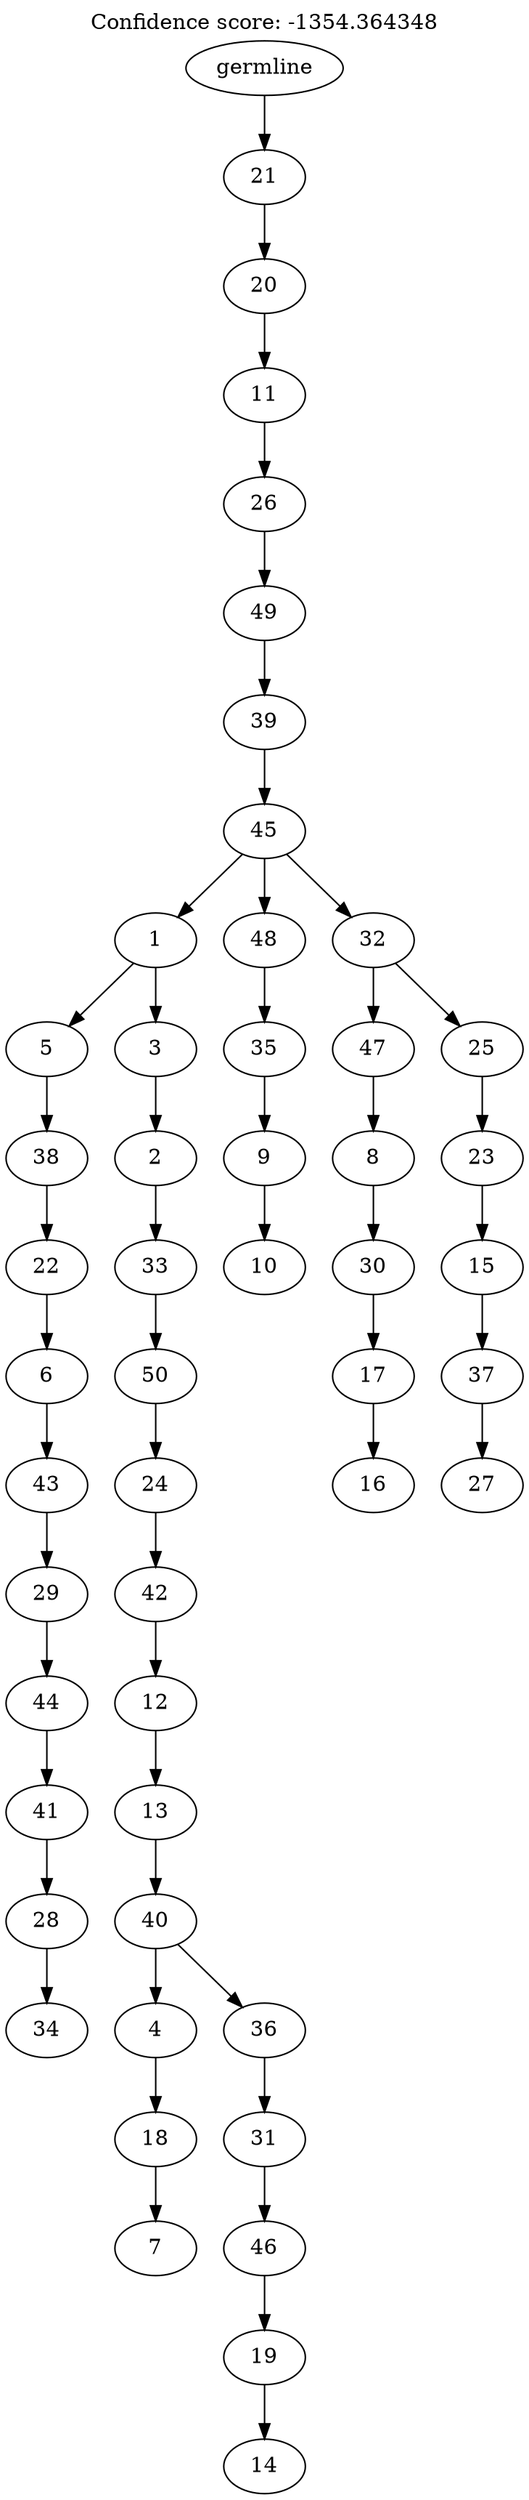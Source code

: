 digraph g {
	"49" -> "50";
	"50" [label="34"];
	"48" -> "49";
	"49" [label="28"];
	"47" -> "48";
	"48" [label="41"];
	"46" -> "47";
	"47" [label="44"];
	"45" -> "46";
	"46" [label="29"];
	"44" -> "45";
	"45" [label="43"];
	"43" -> "44";
	"44" [label="6"];
	"42" -> "43";
	"43" [label="22"];
	"41" -> "42";
	"42" [label="38"];
	"39" -> "40";
	"40" [label="7"];
	"38" -> "39";
	"39" [label="18"];
	"36" -> "37";
	"37" [label="14"];
	"35" -> "36";
	"36" [label="19"];
	"34" -> "35";
	"35" [label="46"];
	"33" -> "34";
	"34" [label="31"];
	"32" -> "33";
	"33" [label="36"];
	"32" -> "38";
	"38" [label="4"];
	"31" -> "32";
	"32" [label="40"];
	"30" -> "31";
	"31" [label="13"];
	"29" -> "30";
	"30" [label="12"];
	"28" -> "29";
	"29" [label="42"];
	"27" -> "28";
	"28" [label="24"];
	"26" -> "27";
	"27" [label="50"];
	"25" -> "26";
	"26" [label="33"];
	"24" -> "25";
	"25" [label="2"];
	"23" -> "24";
	"24" [label="3"];
	"23" -> "41";
	"41" [label="5"];
	"21" -> "22";
	"22" [label="10"];
	"20" -> "21";
	"21" [label="9"];
	"19" -> "20";
	"20" [label="35"];
	"17" -> "18";
	"18" [label="16"];
	"16" -> "17";
	"17" [label="17"];
	"15" -> "16";
	"16" [label="30"];
	"14" -> "15";
	"15" [label="8"];
	"12" -> "13";
	"13" [label="27"];
	"11" -> "12";
	"12" [label="37"];
	"10" -> "11";
	"11" [label="15"];
	"9" -> "10";
	"10" [label="23"];
	"8" -> "9";
	"9" [label="25"];
	"8" -> "14";
	"14" [label="47"];
	"7" -> "8";
	"8" [label="32"];
	"7" -> "19";
	"19" [label="48"];
	"7" -> "23";
	"23" [label="1"];
	"6" -> "7";
	"7" [label="45"];
	"5" -> "6";
	"6" [label="39"];
	"4" -> "5";
	"5" [label="49"];
	"3" -> "4";
	"4" [label="26"];
	"2" -> "3";
	"3" [label="11"];
	"1" -> "2";
	"2" [label="20"];
	"0" -> "1";
	"1" [label="21"];
	"0" [label="germline"];
	labelloc="t";
	label="Confidence score: -1354.364348";
}
